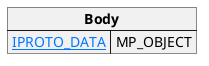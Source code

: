 @startuml

skinparam {
    HyperlinkColor #0077FF
    FontColor #313131
    BorderColor #313131
    BackgroundColor transparent
}

map "**Body**" as Body {
    [[https://tarantool.io/en/doc/latest/dev_guide/internals/iproto/keys IPROTO_DATA]] => MP_OBJECT
}

@enduml

